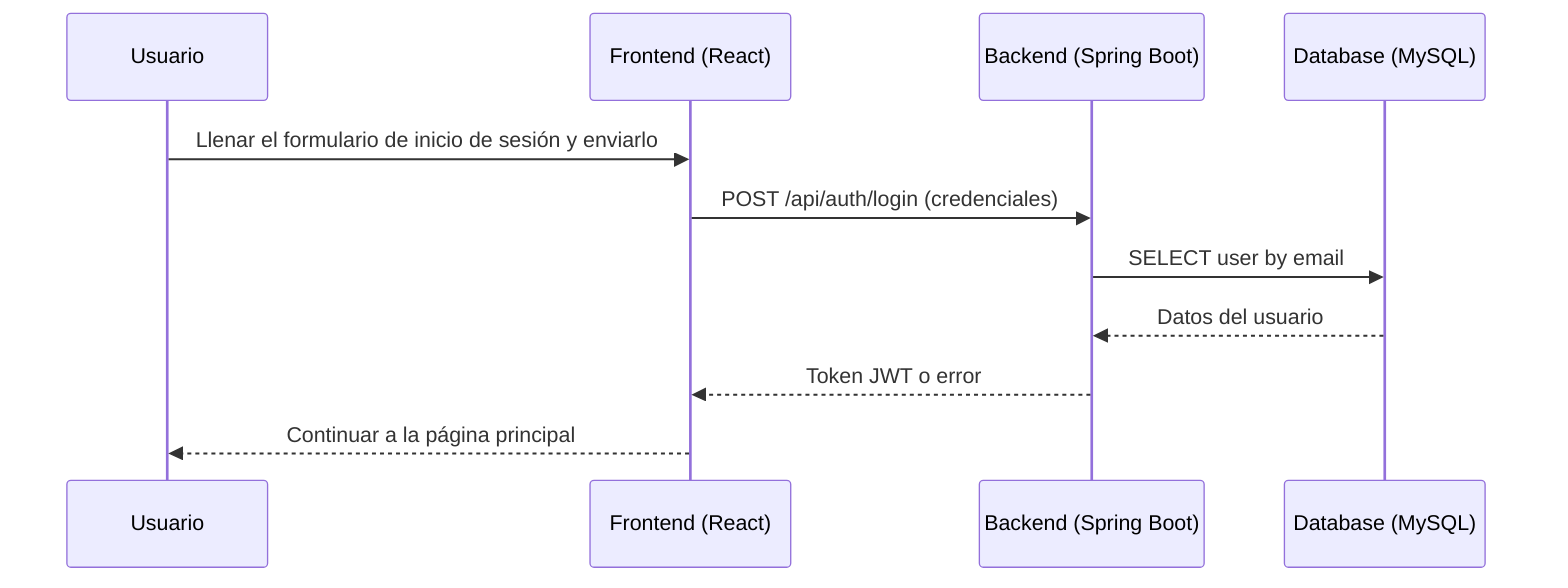 sequenceDiagram
    participant U as Usuario
    participant F as Frontend (React)
    participant B as Backend (Spring Boot)
    participant D as Database (MySQL)

    U->>F: Llenar el formulario de inicio de sesión y enviarlo
    F->>B: POST /api/auth/login (credenciales)
    B->>D: SELECT user by email
    D-->>B: Datos del usuario
    B-->>F: Token JWT o error
    F-->>U: Continuar a la página principal